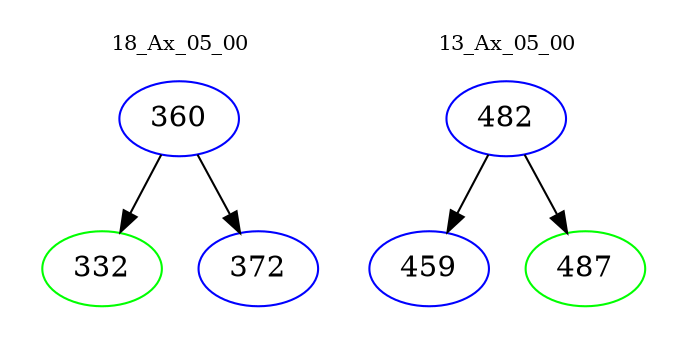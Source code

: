 digraph{
subgraph cluster_0 {
color = white
label = "18_Ax_05_00";
fontsize=10;
T0_360 [label="360", color="blue"]
T0_360 -> T0_332 [color="black"]
T0_332 [label="332", color="green"]
T0_360 -> T0_372 [color="black"]
T0_372 [label="372", color="blue"]
}
subgraph cluster_1 {
color = white
label = "13_Ax_05_00";
fontsize=10;
T1_482 [label="482", color="blue"]
T1_482 -> T1_459 [color="black"]
T1_459 [label="459", color="blue"]
T1_482 -> T1_487 [color="black"]
T1_487 [label="487", color="green"]
}
}
